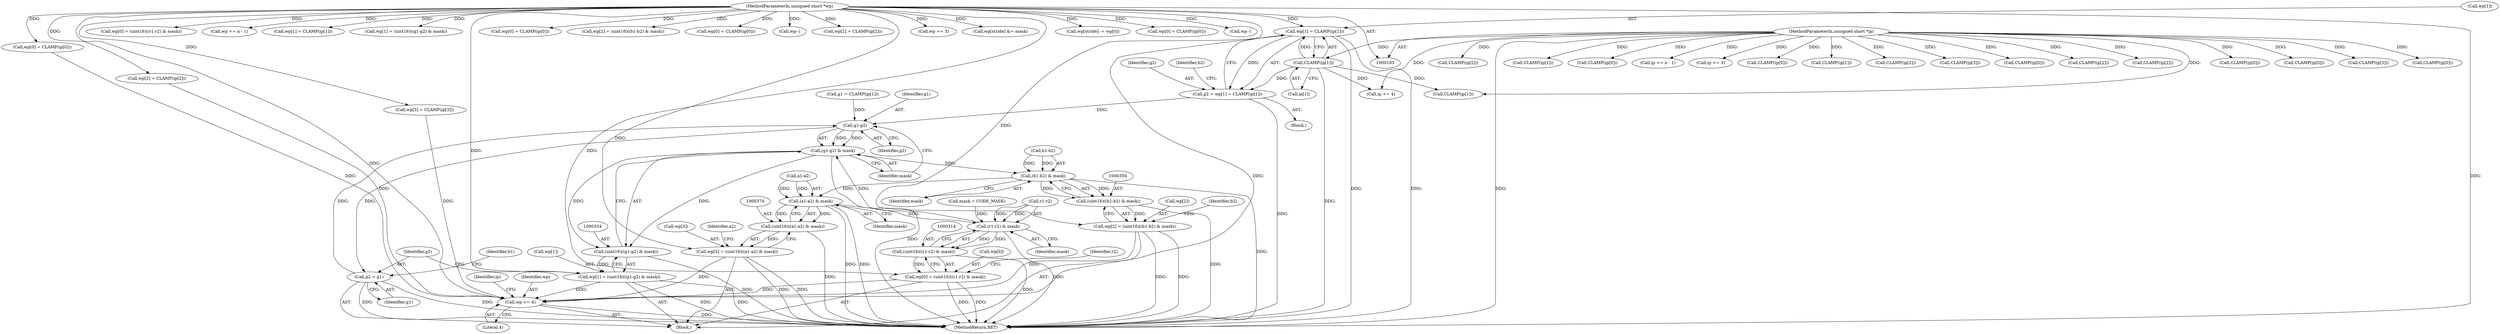 digraph "0_libtiff_83a4b92815ea04969d494416eaae3d4c6b338e4a#diff-c8b4b355f9b5c06d585b23138e1c185f@array" {
"1000258" [label="(Call,wp[1] = CLAMP(ip[1]))"];
"1000107" [label="(MethodParameterIn,unsigned short *wp)"];
"1000262" [label="(Call,CLAMP(ip[1]))"];
"1000104" [label="(MethodParameterIn,unsigned short *ip)"];
"1000256" [label="(Call,g2 = wp[1] = CLAMP(ip[1]))"];
"1000336" [label="(Call,g1-g2)"];
"1000335" [label="(Call,(g1-g2) & mask)"];
"1000333" [label="(Call,(uint16)((g1-g2) & mask))"];
"1000329" [label="(Call,wp[1] = (uint16)((g1-g2) & mask))"];
"1000297" [label="(Call,wp += 4)"];
"1000355" [label="(Call,(b1-b2) & mask)"];
"1000353" [label="(Call,(uint16)((b1-b2) & mask))"];
"1000349" [label="(Call,wp[2] = (uint16)((b1-b2) & mask))"];
"1000375" [label="(Call,(a1-a2) & mask)"];
"1000315" [label="(Call,(r1-r2) & mask)"];
"1000313" [label="(Call,(uint16)((r1-r2) & mask))"];
"1000309" [label="(Call,wp[0] = (uint16)((r1-r2) & mask))"];
"1000373" [label="(Call,(uint16)((a1-a2) & mask))"];
"1000369" [label="(Call,wp[3] = (uint16)((a1-a2) & mask))"];
"1000340" [label="(Call,g2 = g1)"];
"1000182" [label="(Call,CLAMP(ip[0]))"];
"1000385" [label="(Call,ip += n - 1)"];
"1000349" [label="(Call,wp[2] = (uint16)((b1-b2) & mask))"];
"1000315" [label="(Call,(r1-r2) & mask)"];
"1000258" [label="(Call,wp[1] = CLAMP(ip[1]))"];
"1000186" [label="(Call,wp[0] = (uint16)((r1-r2) & mask))"];
"1000257" [label="(Identifier,g2)"];
"1000373" [label="(Call,(uint16)((a1-a2) & mask))"];
"1000381" [label="(Identifier,a2)"];
"1000301" [label="(Identifier,ip)"];
"1000390" [label="(Call,wp += n - 1)"];
"1000344" [label="(Identifier,b1)"];
"1000313" [label="(Call,(uint16)((r1-r2) & mask))"];
"1000145" [label="(Call,wp[1] = CLAMP(ip[1]))"];
"1000356" [label="(Call,b1-b2)"];
"1000379" [label="(Identifier,mask)"];
"1000325" [label="(Call,CLAMP(ip[1]))"];
"1000321" [label="(Identifier,r2)"];
"1000319" [label="(Identifier,mask)"];
"1000335" [label="(Call,(g1-g2) & mask)"];
"1000177" [label="(Call,ip += 3)"];
"1000297" [label="(Call,wp += 4)"];
"1000256" [label="(Call,g2 = wp[1] = CLAMP(ip[1]))"];
"1000252" [label="(Call,CLAMP(ip[0]))"];
"1000206" [label="(Call,wp[1] = (uint16)((g1-g2) & mask))"];
"1000248" [label="(Call,wp[0] = CLAMP(ip[0]))"];
"1000323" [label="(Call,g1 = CLAMP(ip[1]))"];
"1000340" [label="(Call,g2 = g1)"];
"1000120" [label="(Call,mask = CODE_MASK)"];
"1000432" [label="(Call,wp[0] = CLAMP(ip[0]))"];
"1000309" [label="(Call,wp[0] = (uint16)((r1-r2) & mask))"];
"1000245" [label="(Block,)"];
"1000375" [label="(Call,(a1-a2) & mask)"];
"1000341" [label="(Identifier,g2)"];
"1000149" [label="(Call,CLAMP(ip[1]))"];
"1000272" [label="(Call,CLAMP(ip[2]))"];
"1000226" [label="(Call,wp[2] = (uint16)((b1-b2) & mask))"];
"1000263" [label="(Call,ip[1])"];
"1000365" [label="(Call,CLAMP(ip[3]))"];
"1000361" [label="(Identifier,b2)"];
"1000405" [label="(Call,wp[0] = CLAMP(ip[0]))"];
"1000310" [label="(Call,wp[0])"];
"1000425" [label="(Call,wp--)"];
"1000436" [label="(Call,CLAMP(ip[0]))"];
"1000370" [label="(Call,wp[3])"];
"1000330" [label="(Call,wp[1])"];
"1000345" [label="(Call,CLAMP(ip[2]))"];
"1000222" [label="(Call,CLAMP(ip[2]))"];
"1000155" [label="(Call,wp[2] = CLAMP(ip[2]))"];
"1000104" [label="(MethodParameterIn,unsigned short *ip)"];
"1000305" [label="(Call,CLAMP(ip[0]))"];
"1000359" [label="(Identifier,mask)"];
"1000337" [label="(Identifier,g1)"];
"1000409" [label="(Call,CLAMP(ip[0]))"];
"1000299" [label="(Literal,4)"];
"1000376" [label="(Call,a1-a2)"];
"1000300" [label="(Call,ip += 4)"];
"1000107" [label="(MethodParameterIn,unsigned short *wp)"];
"1000282" [label="(Call,CLAMP(ip[3]))"];
"1000329" [label="(Call,wp[1] = (uint16)((g1-g2) & mask))"];
"1000338" [label="(Identifier,g2)"];
"1000268" [label="(Call,wp[2] = CLAMP(ip[2]))"];
"1000174" [label="(Call,wp += 3)"];
"1000420" [label="(Call,wp[stride] &= mask)"];
"1000336" [label="(Call,g1-g2)"];
"1000259" [label="(Call,wp[1])"];
"1000262" [label="(Call,CLAMP(ip[1]))"];
"1000342" [label="(Identifier,g1)"];
"1000369" [label="(Call,wp[3] = (uint16)((a1-a2) & mask))"];
"1000278" [label="(Call,wp[3] = CLAMP(ip[3]))"];
"1000139" [label="(Call,CLAMP(ip[0]))"];
"1000413" [label="(Call,wp[stride] -= wp[0])"];
"1000355" [label="(Call,(b1-b2) & mask)"];
"1000316" [label="(Call,r1-r2)"];
"1000267" [label="(Identifier,b2)"];
"1000353" [label="(Call,(uint16)((b1-b2) & mask))"];
"1000135" [label="(Call,wp[0] = CLAMP(ip[0]))"];
"1000298" [label="(Identifier,wp)"];
"1000159" [label="(Call,CLAMP(ip[2]))"];
"1000293" [label="(Block,)"];
"1000202" [label="(Call,CLAMP(ip[1]))"];
"1000350" [label="(Call,wp[2])"];
"1000440" [label="(Call,wp--)"];
"1000333" [label="(Call,(uint16)((g1-g2) & mask))"];
"1000339" [label="(Identifier,mask)"];
"1000442" [label="(MethodReturn,RET)"];
"1000258" -> "1000256"  [label="AST: "];
"1000258" -> "1000262"  [label="CFG: "];
"1000259" -> "1000258"  [label="AST: "];
"1000262" -> "1000258"  [label="AST: "];
"1000256" -> "1000258"  [label="CFG: "];
"1000258" -> "1000442"  [label="DDG: "];
"1000258" -> "1000442"  [label="DDG: "];
"1000258" -> "1000256"  [label="DDG: "];
"1000107" -> "1000258"  [label="DDG: "];
"1000262" -> "1000258"  [label="DDG: "];
"1000258" -> "1000297"  [label="DDG: "];
"1000107" -> "1000103"  [label="AST: "];
"1000107" -> "1000442"  [label="DDG: "];
"1000107" -> "1000135"  [label="DDG: "];
"1000107" -> "1000145"  [label="DDG: "];
"1000107" -> "1000155"  [label="DDG: "];
"1000107" -> "1000174"  [label="DDG: "];
"1000107" -> "1000186"  [label="DDG: "];
"1000107" -> "1000206"  [label="DDG: "];
"1000107" -> "1000226"  [label="DDG: "];
"1000107" -> "1000248"  [label="DDG: "];
"1000107" -> "1000268"  [label="DDG: "];
"1000107" -> "1000278"  [label="DDG: "];
"1000107" -> "1000297"  [label="DDG: "];
"1000107" -> "1000309"  [label="DDG: "];
"1000107" -> "1000329"  [label="DDG: "];
"1000107" -> "1000349"  [label="DDG: "];
"1000107" -> "1000369"  [label="DDG: "];
"1000107" -> "1000390"  [label="DDG: "];
"1000107" -> "1000405"  [label="DDG: "];
"1000107" -> "1000413"  [label="DDG: "];
"1000107" -> "1000420"  [label="DDG: "];
"1000107" -> "1000425"  [label="DDG: "];
"1000107" -> "1000432"  [label="DDG: "];
"1000107" -> "1000440"  [label="DDG: "];
"1000262" -> "1000263"  [label="CFG: "];
"1000263" -> "1000262"  [label="AST: "];
"1000262" -> "1000442"  [label="DDG: "];
"1000262" -> "1000256"  [label="DDG: "];
"1000104" -> "1000262"  [label="DDG: "];
"1000262" -> "1000300"  [label="DDG: "];
"1000262" -> "1000325"  [label="DDG: "];
"1000104" -> "1000103"  [label="AST: "];
"1000104" -> "1000442"  [label="DDG: "];
"1000104" -> "1000139"  [label="DDG: "];
"1000104" -> "1000149"  [label="DDG: "];
"1000104" -> "1000159"  [label="DDG: "];
"1000104" -> "1000177"  [label="DDG: "];
"1000104" -> "1000182"  [label="DDG: "];
"1000104" -> "1000202"  [label="DDG: "];
"1000104" -> "1000222"  [label="DDG: "];
"1000104" -> "1000252"  [label="DDG: "];
"1000104" -> "1000272"  [label="DDG: "];
"1000104" -> "1000282"  [label="DDG: "];
"1000104" -> "1000300"  [label="DDG: "];
"1000104" -> "1000305"  [label="DDG: "];
"1000104" -> "1000325"  [label="DDG: "];
"1000104" -> "1000345"  [label="DDG: "];
"1000104" -> "1000365"  [label="DDG: "];
"1000104" -> "1000385"  [label="DDG: "];
"1000104" -> "1000409"  [label="DDG: "];
"1000104" -> "1000436"  [label="DDG: "];
"1000256" -> "1000245"  [label="AST: "];
"1000257" -> "1000256"  [label="AST: "];
"1000267" -> "1000256"  [label="CFG: "];
"1000256" -> "1000442"  [label="DDG: "];
"1000256" -> "1000336"  [label="DDG: "];
"1000336" -> "1000335"  [label="AST: "];
"1000336" -> "1000338"  [label="CFG: "];
"1000337" -> "1000336"  [label="AST: "];
"1000338" -> "1000336"  [label="AST: "];
"1000339" -> "1000336"  [label="CFG: "];
"1000336" -> "1000335"  [label="DDG: "];
"1000336" -> "1000335"  [label="DDG: "];
"1000323" -> "1000336"  [label="DDG: "];
"1000340" -> "1000336"  [label="DDG: "];
"1000336" -> "1000340"  [label="DDG: "];
"1000335" -> "1000333"  [label="AST: "];
"1000335" -> "1000339"  [label="CFG: "];
"1000339" -> "1000335"  [label="AST: "];
"1000333" -> "1000335"  [label="CFG: "];
"1000335" -> "1000442"  [label="DDG: "];
"1000335" -> "1000333"  [label="DDG: "];
"1000335" -> "1000333"  [label="DDG: "];
"1000315" -> "1000335"  [label="DDG: "];
"1000335" -> "1000355"  [label="DDG: "];
"1000333" -> "1000329"  [label="AST: "];
"1000334" -> "1000333"  [label="AST: "];
"1000329" -> "1000333"  [label="CFG: "];
"1000333" -> "1000442"  [label="DDG: "];
"1000333" -> "1000329"  [label="DDG: "];
"1000329" -> "1000293"  [label="AST: "];
"1000330" -> "1000329"  [label="AST: "];
"1000341" -> "1000329"  [label="CFG: "];
"1000329" -> "1000442"  [label="DDG: "];
"1000329" -> "1000442"  [label="DDG: "];
"1000329" -> "1000297"  [label="DDG: "];
"1000297" -> "1000293"  [label="AST: "];
"1000297" -> "1000299"  [label="CFG: "];
"1000298" -> "1000297"  [label="AST: "];
"1000299" -> "1000297"  [label="AST: "];
"1000301" -> "1000297"  [label="CFG: "];
"1000297" -> "1000442"  [label="DDG: "];
"1000369" -> "1000297"  [label="DDG: "];
"1000268" -> "1000297"  [label="DDG: "];
"1000349" -> "1000297"  [label="DDG: "];
"1000278" -> "1000297"  [label="DDG: "];
"1000248" -> "1000297"  [label="DDG: "];
"1000309" -> "1000297"  [label="DDG: "];
"1000355" -> "1000353"  [label="AST: "];
"1000355" -> "1000359"  [label="CFG: "];
"1000356" -> "1000355"  [label="AST: "];
"1000359" -> "1000355"  [label="AST: "];
"1000353" -> "1000355"  [label="CFG: "];
"1000355" -> "1000442"  [label="DDG: "];
"1000355" -> "1000353"  [label="DDG: "];
"1000355" -> "1000353"  [label="DDG: "];
"1000356" -> "1000355"  [label="DDG: "];
"1000356" -> "1000355"  [label="DDG: "];
"1000355" -> "1000375"  [label="DDG: "];
"1000353" -> "1000349"  [label="AST: "];
"1000354" -> "1000353"  [label="AST: "];
"1000349" -> "1000353"  [label="CFG: "];
"1000353" -> "1000442"  [label="DDG: "];
"1000353" -> "1000349"  [label="DDG: "];
"1000349" -> "1000293"  [label="AST: "];
"1000350" -> "1000349"  [label="AST: "];
"1000361" -> "1000349"  [label="CFG: "];
"1000349" -> "1000442"  [label="DDG: "];
"1000349" -> "1000442"  [label="DDG: "];
"1000375" -> "1000373"  [label="AST: "];
"1000375" -> "1000379"  [label="CFG: "];
"1000376" -> "1000375"  [label="AST: "];
"1000379" -> "1000375"  [label="AST: "];
"1000373" -> "1000375"  [label="CFG: "];
"1000375" -> "1000442"  [label="DDG: "];
"1000375" -> "1000442"  [label="DDG: "];
"1000375" -> "1000315"  [label="DDG: "];
"1000375" -> "1000373"  [label="DDG: "];
"1000375" -> "1000373"  [label="DDG: "];
"1000376" -> "1000375"  [label="DDG: "];
"1000376" -> "1000375"  [label="DDG: "];
"1000315" -> "1000313"  [label="AST: "];
"1000315" -> "1000319"  [label="CFG: "];
"1000316" -> "1000315"  [label="AST: "];
"1000319" -> "1000315"  [label="AST: "];
"1000313" -> "1000315"  [label="CFG: "];
"1000315" -> "1000442"  [label="DDG: "];
"1000315" -> "1000313"  [label="DDG: "];
"1000315" -> "1000313"  [label="DDG: "];
"1000316" -> "1000315"  [label="DDG: "];
"1000316" -> "1000315"  [label="DDG: "];
"1000120" -> "1000315"  [label="DDG: "];
"1000313" -> "1000309"  [label="AST: "];
"1000314" -> "1000313"  [label="AST: "];
"1000309" -> "1000313"  [label="CFG: "];
"1000313" -> "1000442"  [label="DDG: "];
"1000313" -> "1000309"  [label="DDG: "];
"1000309" -> "1000293"  [label="AST: "];
"1000310" -> "1000309"  [label="AST: "];
"1000321" -> "1000309"  [label="CFG: "];
"1000309" -> "1000442"  [label="DDG: "];
"1000309" -> "1000442"  [label="DDG: "];
"1000373" -> "1000369"  [label="AST: "];
"1000374" -> "1000373"  [label="AST: "];
"1000369" -> "1000373"  [label="CFG: "];
"1000373" -> "1000442"  [label="DDG: "];
"1000373" -> "1000369"  [label="DDG: "];
"1000369" -> "1000293"  [label="AST: "];
"1000370" -> "1000369"  [label="AST: "];
"1000381" -> "1000369"  [label="CFG: "];
"1000369" -> "1000442"  [label="DDG: "];
"1000369" -> "1000442"  [label="DDG: "];
"1000340" -> "1000293"  [label="AST: "];
"1000340" -> "1000342"  [label="CFG: "];
"1000341" -> "1000340"  [label="AST: "];
"1000342" -> "1000340"  [label="AST: "];
"1000344" -> "1000340"  [label="CFG: "];
"1000340" -> "1000442"  [label="DDG: "];
"1000340" -> "1000442"  [label="DDG: "];
}
